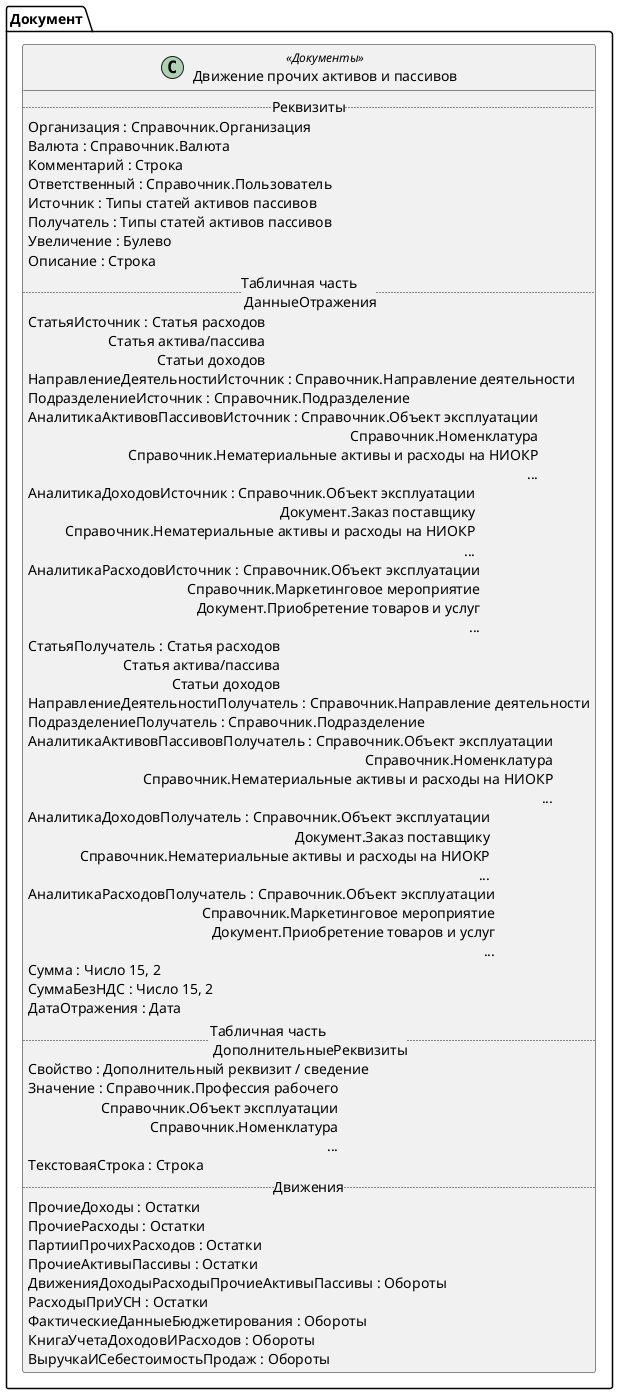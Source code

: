﻿@startuml ДвижениеПрочихАктивовПассивов
'!include templates.wsd
'..\include templates.wsd
class Документ.ДвижениеПрочихАктивовПассивов as "Движение прочих активов и пассивов" <<Документы>>
{
..Реквизиты..
Организация : Справочник.Организация
Валюта : Справочник.Валюта
Комментарий : Строка
Ответственный : Справочник.Пользователь
Источник : Типы статей активов пассивов
Получатель : Типы статей активов пассивов
Увеличение : Булево
Описание : Строка
..Табличная часть \n ДанныеОтражения..
СтатьяИсточник : Статья расходов\rСтатья актива/пассива\rСтатьи доходов
НаправлениеДеятельностиИсточник : Справочник.Направление деятельности
ПодразделениеИсточник : Справочник.Подразделение
АналитикаАктивовПассивовИсточник : Справочник.Объект эксплуатации\rСправочник.Номенклатура\rСправочник.Нематериальные активы и расходы на НИОКР\r...
АналитикаДоходовИсточник : Справочник.Объект эксплуатации\rДокумент.Заказ поставщику\rСправочник.Нематериальные активы и расходы на НИОКР\r...
АналитикаРасходовИсточник : Справочник.Объект эксплуатации\rСправочник.Маркетинговое мероприятие\rДокумент.Приобретение товаров и услуг\r...
СтатьяПолучатель : Статья расходов\rСтатья актива/пассива\rСтатьи доходов
НаправлениеДеятельностиПолучатель : Справочник.Направление деятельности
ПодразделениеПолучатель : Справочник.Подразделение
АналитикаАктивовПассивовПолучатель : Справочник.Объект эксплуатации\rСправочник.Номенклатура\rСправочник.Нематериальные активы и расходы на НИОКР\r...
АналитикаДоходовПолучатель : Справочник.Объект эксплуатации\rДокумент.Заказ поставщику\rСправочник.Нематериальные активы и расходы на НИОКР\r...
АналитикаРасходовПолучатель : Справочник.Объект эксплуатации\rСправочник.Маркетинговое мероприятие\rДокумент.Приобретение товаров и услуг\r...
Сумма : Число 15, 2
СуммаБезНДС : Число 15, 2
ДатаОтражения : Дата
..Табличная часть \n ДополнительныеРеквизиты..
Свойство : Дополнительный реквизит / сведение
Значение : Справочник.Профессия рабочего\rСправочник.Объект эксплуатации\rСправочник.Номенклатура\r...
ТекстоваяСтрока : Строка
..Движения..
ПрочиеДоходы : Остатки
ПрочиеРасходы : Остатки
ПартииПрочихРасходов : Остатки
ПрочиеАктивыПассивы : Остатки
ДвиженияДоходыРасходыПрочиеАктивыПассивы : Обороты
РасходыПриУСН : Остатки
ФактическиеДанныеБюджетирования : Обороты
КнигаУчетаДоходовИРасходов : Обороты
ВыручкаИСебестоимостьПродаж : Обороты
}
@enduml
